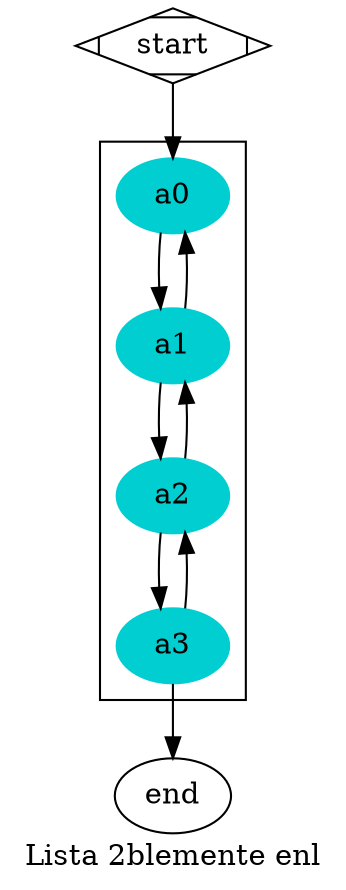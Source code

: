 digraph G {

  subgraph cluster_0 {
    node [style=filled,color="#00CED1"];
    a0 -> a1 -> a2 -> a3;
    a3 -> a2 -> a1 -> a0;
  }

  start -> a0;
  a3 -> end;

  start [shape=Mdiamond];
    label = "Lista 2blemente enl";
}